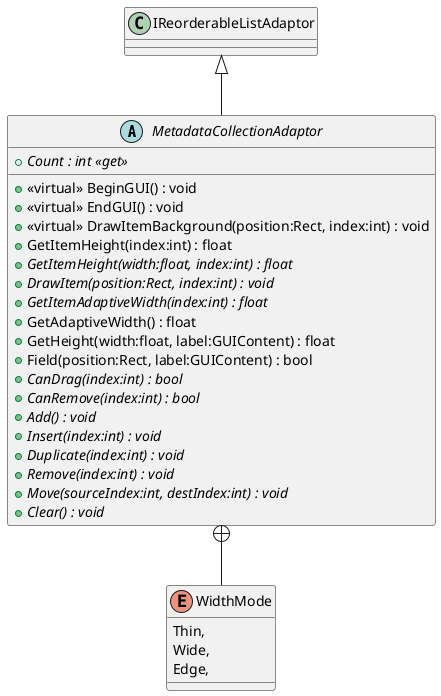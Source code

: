@startuml
abstract class MetadataCollectionAdaptor {
    + <<virtual>> BeginGUI() : void
    + <<virtual>> EndGUI() : void
    + <<virtual>> DrawItemBackground(position:Rect, index:int) : void
    + GetItemHeight(index:int) : float
    + {abstract} GetItemHeight(width:float, index:int) : float
    + {abstract} DrawItem(position:Rect, index:int) : void
    + {abstract} GetItemAdaptiveWidth(index:int) : float
    + GetAdaptiveWidth() : float
    + GetHeight(width:float, label:GUIContent) : float
    + Field(position:Rect, label:GUIContent) : bool
    + {abstract} Count : int <<get>>
    + {abstract} CanDrag(index:int) : bool
    + {abstract} CanRemove(index:int) : bool
    + {abstract} Add() : void
    + {abstract} Insert(index:int) : void
    + {abstract} Duplicate(index:int) : void
    + {abstract} Remove(index:int) : void
    + {abstract} Move(sourceIndex:int, destIndex:int) : void
    + {abstract} Clear() : void
}
enum WidthMode {
    Thin,
    Wide,
    Edge,
}
IReorderableListAdaptor <|-- MetadataCollectionAdaptor
MetadataCollectionAdaptor +-- WidthMode
@enduml
